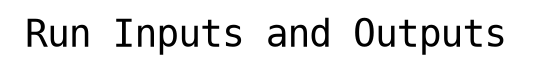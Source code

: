 
digraph wt_run {
rankdir=LR
fontname=Courier; fontsize=18; labelloc=t
label="Run Inputs and Outputs"
}

